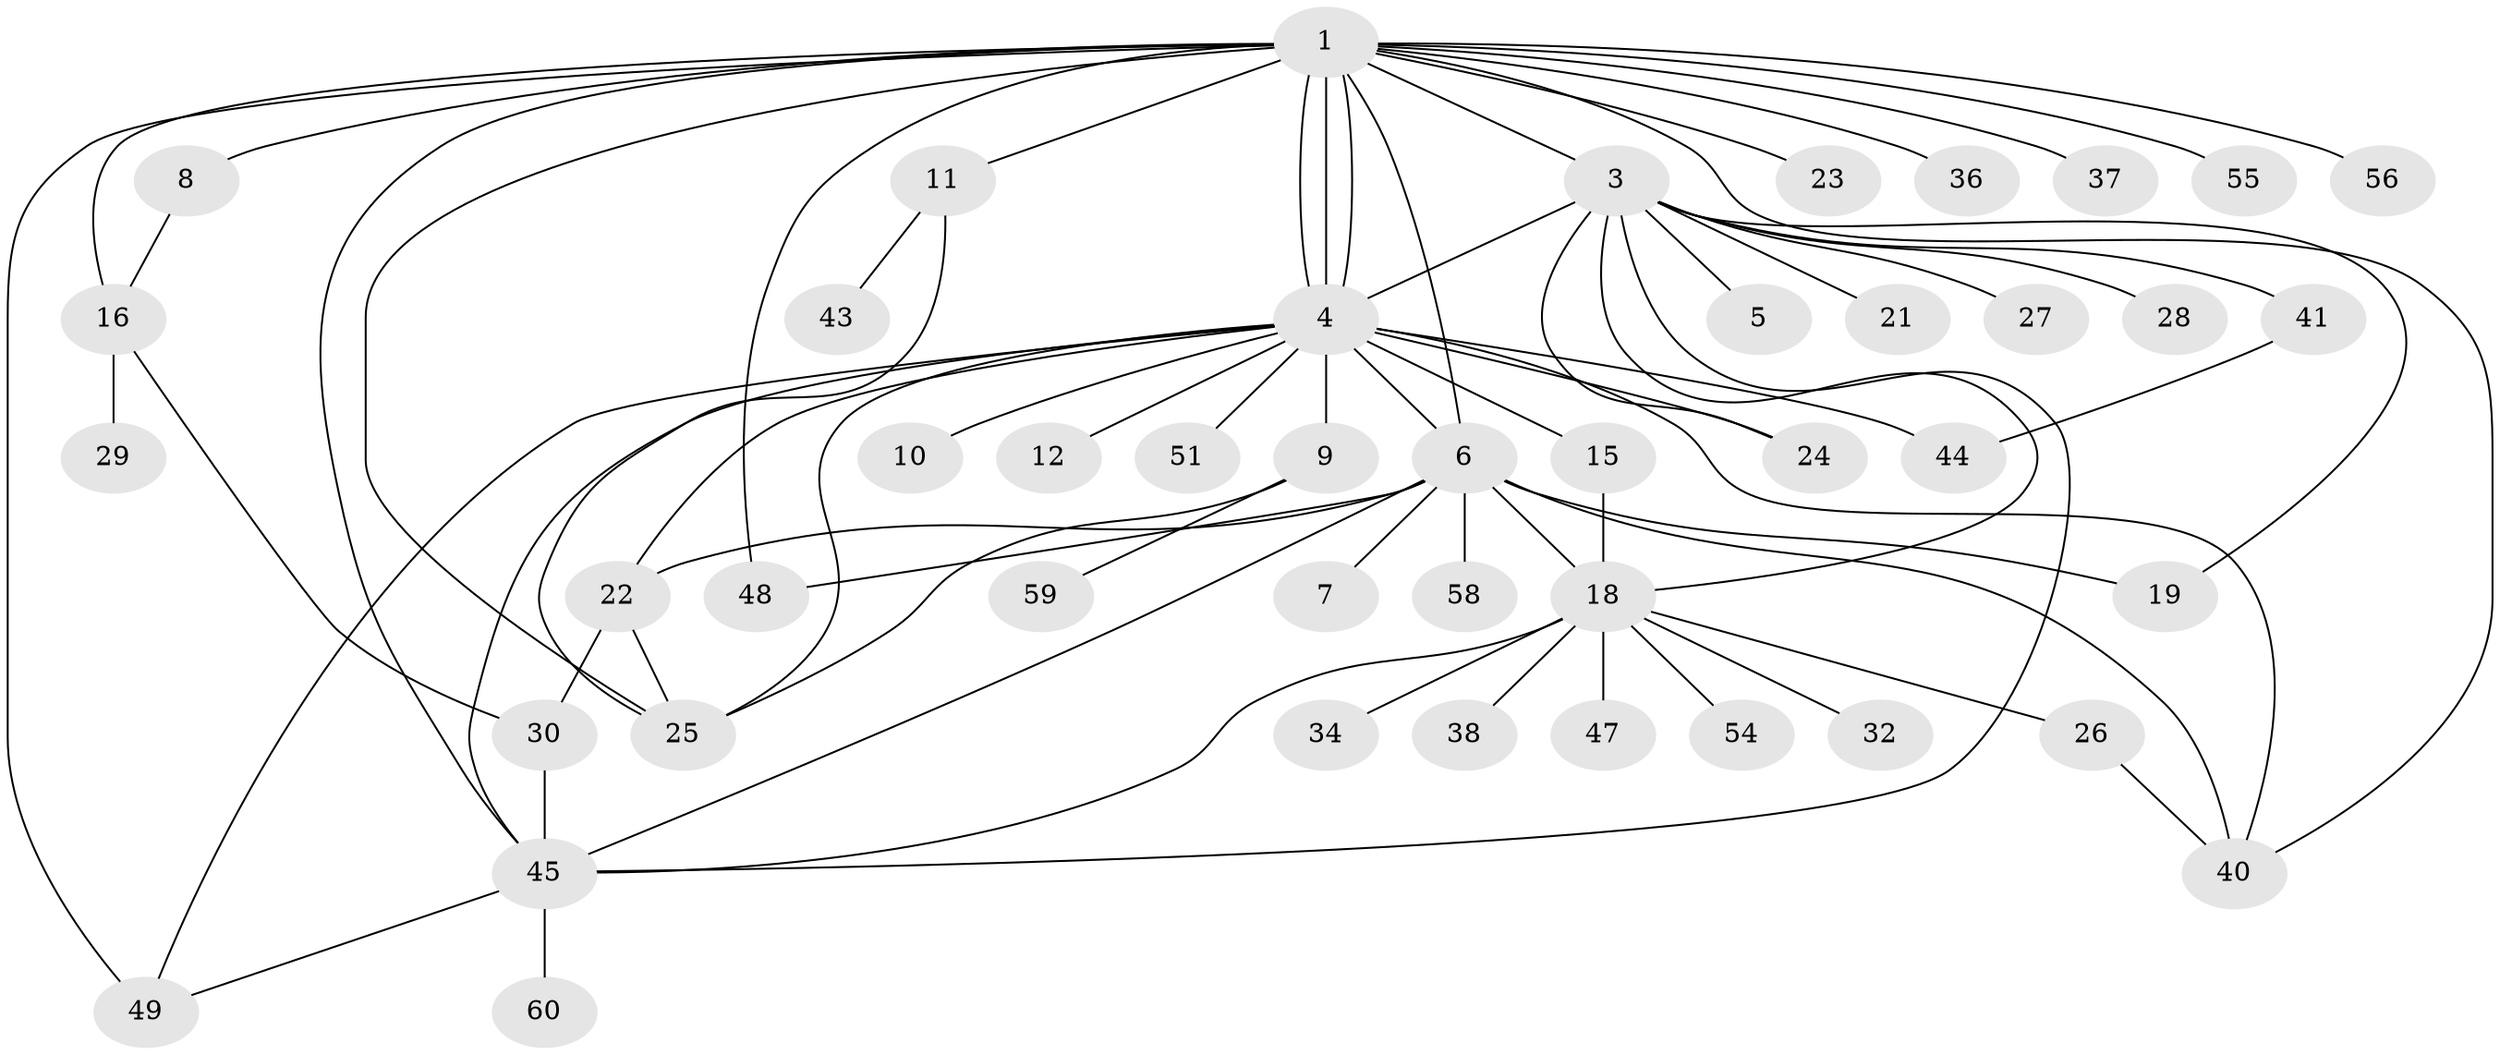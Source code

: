 // original degree distribution, {16: 0.016666666666666666, 8: 0.03333333333333333, 12: 0.016666666666666666, 21: 0.016666666666666666, 1: 0.4, 6: 0.03333333333333333, 2: 0.2, 3: 0.16666666666666666, 5: 0.03333333333333333, 9: 0.016666666666666666, 4: 0.06666666666666667}
// Generated by graph-tools (version 1.1) at 2025/11/02/27/25 16:11:09]
// undirected, 45 vertices, 71 edges
graph export_dot {
graph [start="1"]
  node [color=gray90,style=filled];
  1 [super="+2"];
  3 [super="+46"];
  4 [super="+20"];
  5;
  6 [super="+17"];
  7;
  8 [super="+14"];
  9 [super="+57"];
  10;
  11 [super="+13"];
  12;
  15 [super="+50"];
  16 [super="+39"];
  18 [super="+33"];
  19;
  21;
  22 [super="+35"];
  23;
  24;
  25 [super="+53"];
  26;
  27;
  28;
  29;
  30 [super="+31"];
  32;
  34;
  36;
  37;
  38;
  40 [super="+42"];
  41;
  43;
  44;
  45 [super="+52"];
  47;
  48;
  49;
  51;
  54;
  55;
  56;
  58;
  59;
  60;
  1 -- 3;
  1 -- 4 [weight=2];
  1 -- 4;
  1 -- 4;
  1 -- 8;
  1 -- 11;
  1 -- 16 [weight=2];
  1 -- 23;
  1 -- 36 [weight=2];
  1 -- 40;
  1 -- 48;
  1 -- 49;
  1 -- 56;
  1 -- 25;
  1 -- 37;
  1 -- 55;
  1 -- 45;
  1 -- 6;
  3 -- 4;
  3 -- 5;
  3 -- 18;
  3 -- 19;
  3 -- 21;
  3 -- 24;
  3 -- 27;
  3 -- 28;
  3 -- 41;
  3 -- 45;
  4 -- 6 [weight=2];
  4 -- 9;
  4 -- 10;
  4 -- 12;
  4 -- 15 [weight=2];
  4 -- 22;
  4 -- 24 [weight=2];
  4 -- 25;
  4 -- 40;
  4 -- 44;
  4 -- 45;
  4 -- 49;
  4 -- 51;
  6 -- 7;
  6 -- 22;
  6 -- 48 [weight=2];
  6 -- 58;
  6 -- 40;
  6 -- 45;
  6 -- 18;
  6 -- 19;
  8 -- 16;
  9 -- 25;
  9 -- 59;
  11 -- 25;
  11 -- 43;
  15 -- 18;
  16 -- 29;
  16 -- 30;
  18 -- 26;
  18 -- 32;
  18 -- 34;
  18 -- 47;
  18 -- 54;
  18 -- 45;
  18 -- 38;
  22 -- 25;
  22 -- 30;
  26 -- 40;
  30 -- 45;
  41 -- 44;
  45 -- 49;
  45 -- 60;
}
